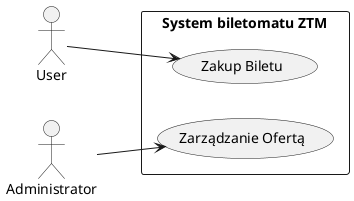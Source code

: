 @startuml
left to right direction

actor User
actor Administrator

rectangle "System biletomatu ZTM" {
User --> (Zakup Biletu)
Administrator --> (Zarządzanie Ofertą)
}
@enduml
